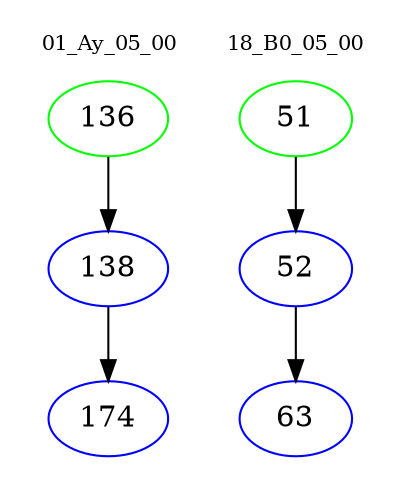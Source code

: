 digraph{
subgraph cluster_0 {
color = white
label = "01_Ay_05_00";
fontsize=10;
T0_136 [label="136", color="green"]
T0_136 -> T0_138 [color="black"]
T0_138 [label="138", color="blue"]
T0_138 -> T0_174 [color="black"]
T0_174 [label="174", color="blue"]
}
subgraph cluster_1 {
color = white
label = "18_B0_05_00";
fontsize=10;
T1_51 [label="51", color="green"]
T1_51 -> T1_52 [color="black"]
T1_52 [label="52", color="blue"]
T1_52 -> T1_63 [color="black"]
T1_63 [label="63", color="blue"]
}
}
